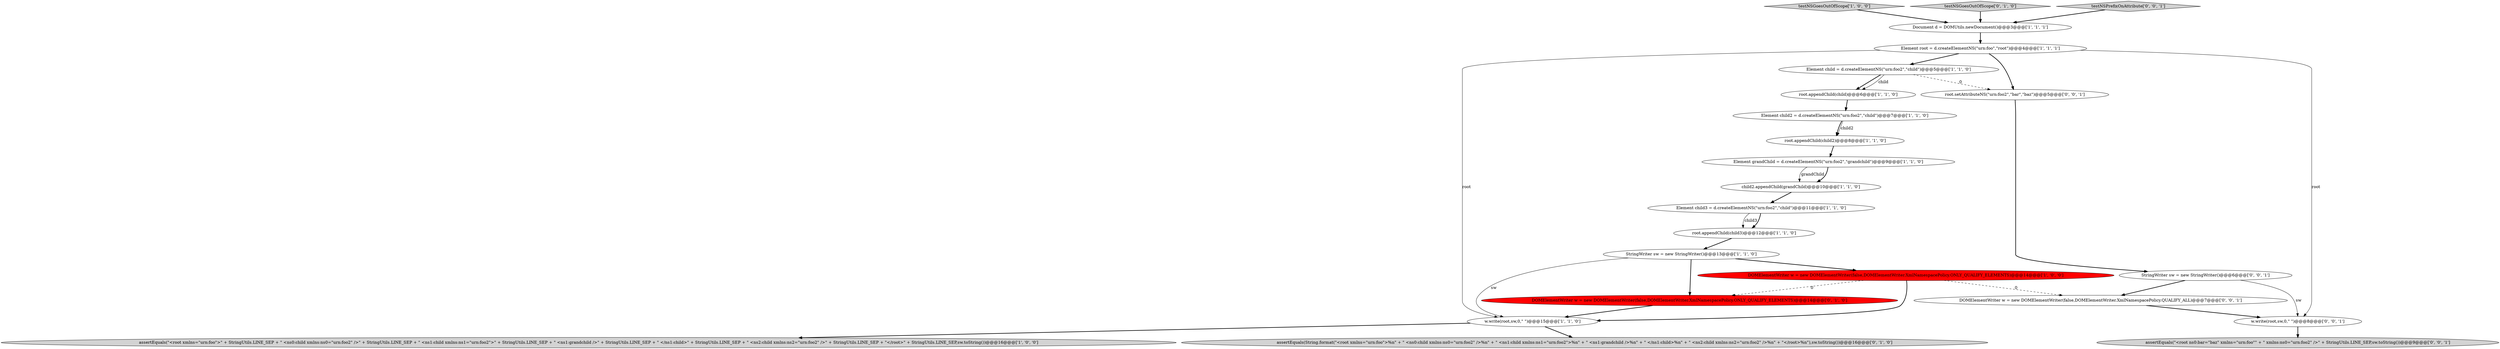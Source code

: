 digraph {
4 [style = filled, label = "assertEquals(\"<root xmlns=\"urn:foo\">\" + StringUtils.LINE_SEP + \" <ns0:child xmlns:ns0=\"urn:foo2\" />\" + StringUtils.LINE_SEP + \" <ns1:child xmlns:ns1=\"urn:foo2\">\" + StringUtils.LINE_SEP + \" <ns1:grandchild />\" + StringUtils.LINE_SEP + \" </ns1:child>\" + StringUtils.LINE_SEP + \" <ns2:child xmlns:ns2=\"urn:foo2\" />\" + StringUtils.LINE_SEP + \"</root>\" + StringUtils.LINE_SEP,sw.toString())@@@16@@@['1', '0', '0']", fillcolor = lightgray, shape = ellipse image = "AAA0AAABBB1BBB"];
10 [style = filled, label = "testNSGoesOutOfScope['1', '0', '0']", fillcolor = lightgray, shape = diamond image = "AAA0AAABBB1BBB"];
12 [style = filled, label = "StringWriter sw = new StringWriter()@@@13@@@['1', '1', '0']", fillcolor = white, shape = ellipse image = "AAA0AAABBB1BBB"];
15 [style = filled, label = "testNSGoesOutOfScope['0', '1', '0']", fillcolor = lightgray, shape = diamond image = "AAA0AAABBB2BBB"];
18 [style = filled, label = "testNSPrefixOnAttribute['0', '0', '1']", fillcolor = lightgray, shape = diamond image = "AAA0AAABBB3BBB"];
11 [style = filled, label = "Element child2 = d.createElementNS(\"urn:foo2\",\"child\")@@@7@@@['1', '1', '0']", fillcolor = white, shape = ellipse image = "AAA0AAABBB1BBB"];
9 [style = filled, label = "Document d = DOMUtils.newDocument()@@@3@@@['1', '1', '1']", fillcolor = white, shape = ellipse image = "AAA0AAABBB1BBB"];
22 [style = filled, label = "StringWriter sw = new StringWriter()@@@6@@@['0', '0', '1']", fillcolor = white, shape = ellipse image = "AAA0AAABBB3BBB"];
0 [style = filled, label = "root.appendChild(child)@@@6@@@['1', '1', '0']", fillcolor = white, shape = ellipse image = "AAA0AAABBB1BBB"];
3 [style = filled, label = "Element grandChild = d.createElementNS(\"urn:foo2\",\"grandchild\")@@@9@@@['1', '1', '0']", fillcolor = white, shape = ellipse image = "AAA0AAABBB1BBB"];
16 [style = filled, label = "assertEquals(String.format(\"<root xmlns=\"urn:foo\">%n\" + \" <ns0:child xmlns:ns0=\"urn:foo2\" />%n\" + \" <ns1:child xmlns:ns1=\"urn:foo2\">%n\" + \" <ns1:grandchild />%n\" + \" </ns1:child>%n\" + \" <ns2:child xmlns:ns2=\"urn:foo2\" />%n\" + \"</root>%n\"),sw.toString())@@@16@@@['0', '1', '0']", fillcolor = lightgray, shape = ellipse image = "AAA0AAABBB2BBB"];
13 [style = filled, label = "w.write(root,sw,0,\" \")@@@15@@@['1', '1', '0']", fillcolor = white, shape = ellipse image = "AAA0AAABBB1BBB"];
19 [style = filled, label = "assertEquals(\"<root ns0:bar=\"baz\" xmlns=\"urn:foo\"\" + \" xmlns:ns0=\"urn:foo2\" />\" + StringUtils.LINE_SEP,sw.toString())@@@9@@@['0', '0', '1']", fillcolor = lightgray, shape = ellipse image = "AAA0AAABBB3BBB"];
8 [style = filled, label = "child2.appendChild(grandChild)@@@10@@@['1', '1', '0']", fillcolor = white, shape = ellipse image = "AAA0AAABBB1BBB"];
7 [style = filled, label = "Element child = d.createElementNS(\"urn:foo2\",\"child\")@@@5@@@['1', '1', '0']", fillcolor = white, shape = ellipse image = "AAA0AAABBB1BBB"];
17 [style = filled, label = "DOMElementWriter w = new DOMElementWriter(false,DOMElementWriter.XmlNamespacePolicy.ONLY_QUALIFY_ELEMENTS)@@@14@@@['0', '1', '0']", fillcolor = red, shape = ellipse image = "AAA1AAABBB2BBB"];
20 [style = filled, label = "DOMElementWriter w = new DOMElementWriter(false,DOMElementWriter.XmlNamespacePolicy.QUALIFY_ALL)@@@7@@@['0', '0', '1']", fillcolor = white, shape = ellipse image = "AAA0AAABBB3BBB"];
14 [style = filled, label = "Element child3 = d.createElementNS(\"urn:foo2\",\"child\")@@@11@@@['1', '1', '0']", fillcolor = white, shape = ellipse image = "AAA0AAABBB1BBB"];
1 [style = filled, label = "DOMElementWriter w = new DOMElementWriter(false,DOMElementWriter.XmlNamespacePolicy.ONLY_QUALIFY_ELEMENTS)@@@14@@@['1', '0', '0']", fillcolor = red, shape = ellipse image = "AAA1AAABBB1BBB"];
6 [style = filled, label = "Element root = d.createElementNS(\"urn:foo\",\"root\")@@@4@@@['1', '1', '1']", fillcolor = white, shape = ellipse image = "AAA0AAABBB1BBB"];
23 [style = filled, label = "root.setAttributeNS(\"urn:foo2\",\"bar\",\"baz\")@@@5@@@['0', '0', '1']", fillcolor = white, shape = ellipse image = "AAA0AAABBB3BBB"];
21 [style = filled, label = "w.write(root,sw,0,\" \")@@@8@@@['0', '0', '1']", fillcolor = white, shape = ellipse image = "AAA0AAABBB3BBB"];
5 [style = filled, label = "root.appendChild(child3)@@@12@@@['1', '1', '0']", fillcolor = white, shape = ellipse image = "AAA0AAABBB1BBB"];
2 [style = filled, label = "root.appendChild(child2)@@@8@@@['1', '1', '0']", fillcolor = white, shape = ellipse image = "AAA0AAABBB1BBB"];
12->13 [style = solid, label="sw"];
7->23 [style = dashed, label="0"];
21->19 [style = bold, label=""];
14->5 [style = solid, label="child3"];
6->23 [style = bold, label=""];
2->3 [style = bold, label=""];
12->17 [style = bold, label=""];
6->21 [style = solid, label="root"];
8->14 [style = bold, label=""];
0->11 [style = bold, label=""];
3->8 [style = solid, label="grandChild"];
7->0 [style = bold, label=""];
12->1 [style = bold, label=""];
1->13 [style = bold, label=""];
13->16 [style = bold, label=""];
11->2 [style = bold, label=""];
9->6 [style = bold, label=""];
6->13 [style = solid, label="root"];
20->21 [style = bold, label=""];
22->21 [style = solid, label="sw"];
1->20 [style = dashed, label="0"];
7->0 [style = solid, label="child"];
1->17 [style = dashed, label="0"];
23->22 [style = bold, label=""];
22->20 [style = bold, label=""];
5->12 [style = bold, label=""];
15->9 [style = bold, label=""];
3->8 [style = bold, label=""];
18->9 [style = bold, label=""];
11->2 [style = solid, label="child2"];
10->9 [style = bold, label=""];
17->13 [style = bold, label=""];
6->7 [style = bold, label=""];
14->5 [style = bold, label=""];
13->4 [style = bold, label=""];
}
